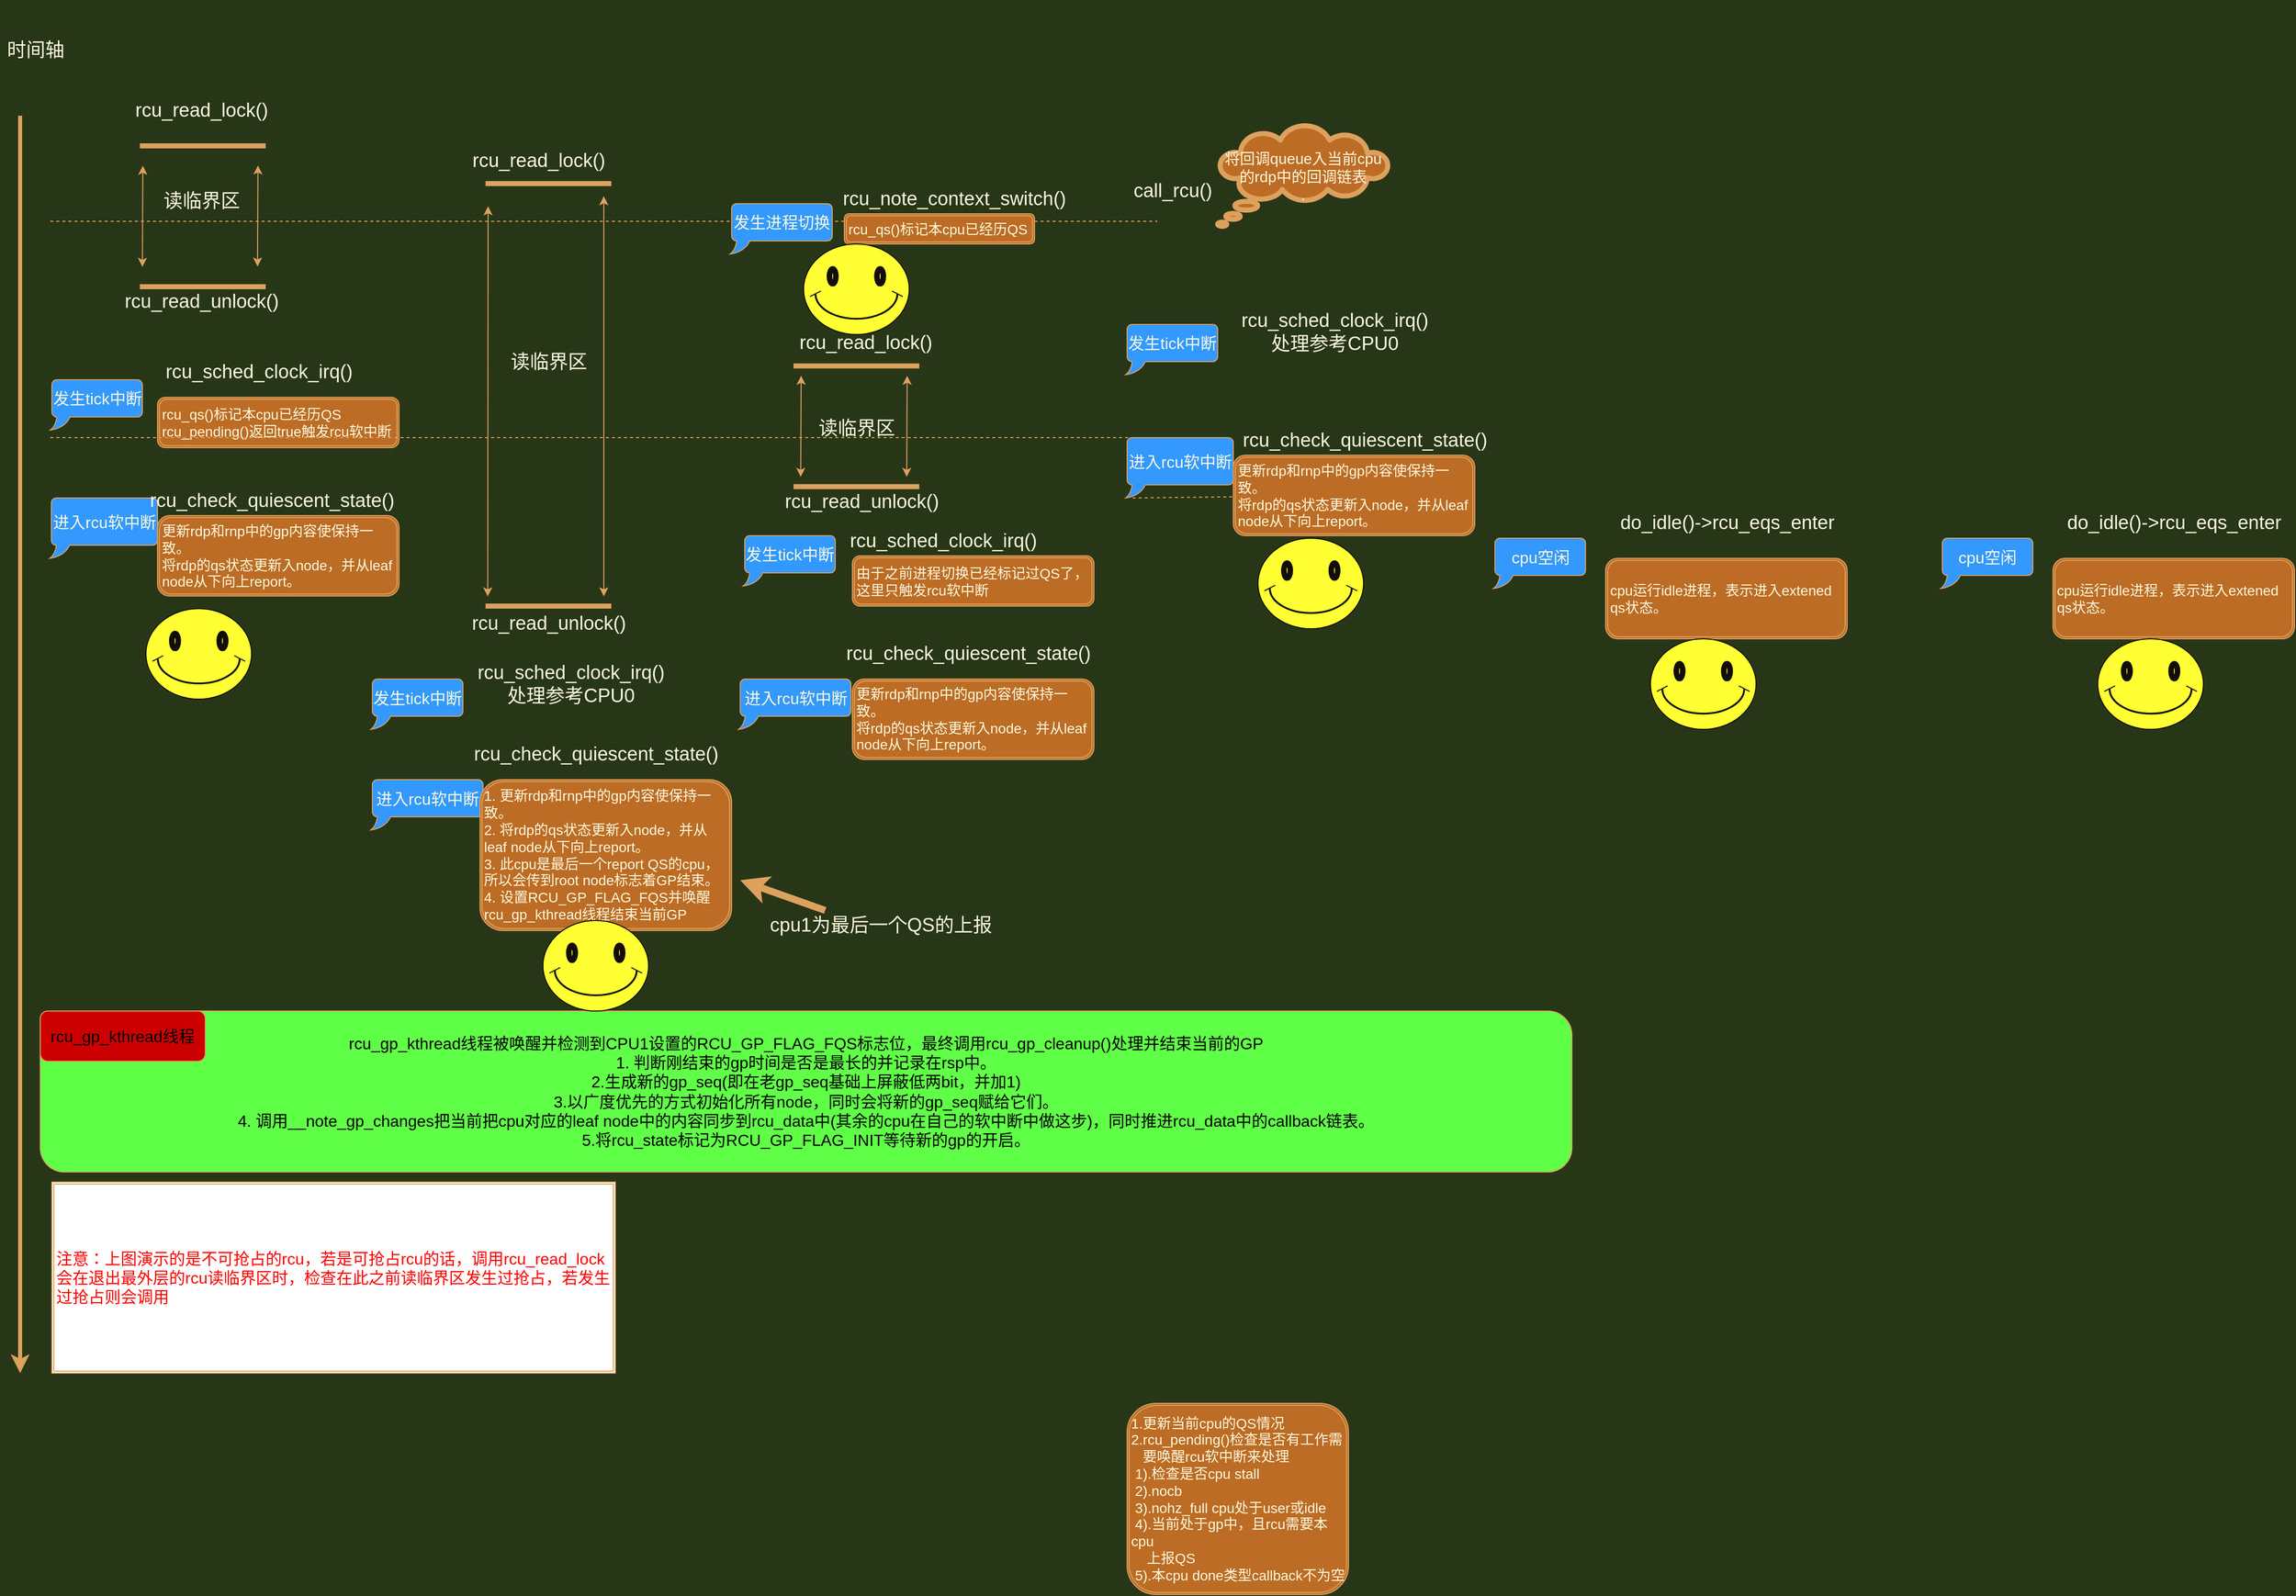 <mxfile version="14.6.6" type="github">
  <diagram id="IhDVK5kIIlVH_irtN-wy" name="Page-1">
    <mxGraphModel dx="1858" dy="1247" grid="1" gridSize="10" guides="1" tooltips="1" connect="1" arrows="1" fold="1" page="1" pageScale="1" pageWidth="850" pageHeight="1100" background="#283618" math="0" shadow="0">
      <root>
        <mxCell id="0" />
        <mxCell id="1" parent="0" />
        <mxCell id="dhijnRjkVFzv72ZYH4DM-1" value="" style="shape=partialRectangle;whiteSpace=wrap;html=1;left=0;right=0;fillColor=none;rounded=0;sketch=0;fontColor=#FEFAE0;strokeColor=#DDA15E;strokeWidth=5;" vertex="1" parent="1">
          <mxGeometry x="141.5" y="240" width="120" height="140" as="geometry" />
        </mxCell>
        <mxCell id="dhijnRjkVFzv72ZYH4DM-3" value="读临界区" style="text;html=1;resizable=0;autosize=1;align=center;verticalAlign=middle;points=[];fillColor=none;strokeColor=none;rounded=0;sketch=0;fontColor=#FEFAE0;fontSize=19;" vertex="1" parent="1">
          <mxGeometry x="155" y="280" width="90" height="30" as="geometry" />
        </mxCell>
        <mxCell id="dhijnRjkVFzv72ZYH4DM-6" value="" style="endArrow=none;dashed=1;html=1;fontSize=19;fontColor=#FEFAE0;strokeColor=#DDA15E;fillColor=#BC6C25;labelBackgroundColor=#283618;" edge="1" parent="1">
          <mxGeometry width="50" height="50" relative="1" as="geometry">
            <mxPoint x="50" y="315" as="sourcePoint" />
            <mxPoint x="1150" y="315" as="targetPoint" />
          </mxGeometry>
        </mxCell>
        <mxCell id="dhijnRjkVFzv72ZYH4DM-7" value="call_rcu()" style="text;html=1;resizable=0;autosize=1;align=center;verticalAlign=middle;points=[];fillColor=none;strokeColor=none;rounded=0;sketch=0;fontColor=#FEFAE0;fontSize=19;" vertex="1" parent="1">
          <mxGeometry x="1120" y="270" width="90" height="30" as="geometry" />
        </mxCell>
        <mxCell id="dhijnRjkVFzv72ZYH4DM-8" value="rcu_read_lock()" style="text;html=1;resizable=0;autosize=1;align=center;verticalAlign=middle;points=[];fillColor=none;strokeColor=none;rounded=0;sketch=0;fontColor=#FEFAE0;fontSize=19;" vertex="1" parent="1">
          <mxGeometry x="125" y="190" width="150" height="30" as="geometry" />
        </mxCell>
        <mxCell id="dhijnRjkVFzv72ZYH4DM-9" value="rcu_read_unlock()" style="text;html=1;resizable=0;autosize=1;align=center;verticalAlign=middle;points=[];fillColor=none;strokeColor=none;rounded=0;sketch=0;fontColor=#FEFAE0;fontSize=19;" vertex="1" parent="1">
          <mxGeometry x="115" y="380" width="170" height="30" as="geometry" />
        </mxCell>
        <mxCell id="dhijnRjkVFzv72ZYH4DM-11" value="将回调queue入当前cpu的rdp中的回调链表&lt;br style=&quot;font-size: 15px;&quot;&gt;." style="whiteSpace=wrap;html=1;shape=mxgraph.basic.cloud_callout;rounded=0;sketch=0;fontSize=15;fontColor=#FEFAE0;strokeColor=#DDA15E;strokeWidth=5;fillColor=#BC6C25;" vertex="1" parent="1">
          <mxGeometry x="1210" y="220" width="170" height="100" as="geometry" />
        </mxCell>
        <mxCell id="dhijnRjkVFzv72ZYH4DM-12" value="" style="endArrow=classic;html=1;fontSize=13;fontColor=#FEFAE0;fillColor=#BC6C25;strokeWidth=4;strokeColor=#DDA15E;labelBackgroundColor=#283618;" edge="1" parent="1">
          <mxGeometry width="50" height="50" relative="1" as="geometry">
            <mxPoint x="20" y="210" as="sourcePoint" />
            <mxPoint x="20" y="1460" as="targetPoint" />
          </mxGeometry>
        </mxCell>
        <mxCell id="dhijnRjkVFzv72ZYH4DM-13" value="时间轴" style="text;html=1;resizable=0;autosize=1;align=center;verticalAlign=middle;points=[];fillColor=none;strokeColor=none;rounded=0;sketch=0;fontColor=#FEFAE0;fontSize=19;" vertex="1" parent="1">
          <mxGeometry y="130" width="70" height="30" as="geometry" />
        </mxCell>
        <mxCell id="dhijnRjkVFzv72ZYH4DM-17" value="发生tick中断" style="whiteSpace=wrap;html=1;shape=mxgraph.basic.roundRectCallout;dx=7.8;dy=13;size=5;boundedLbl=1;rounded=0;sketch=0;fontColor=#FEFAE0;strokeColor=#DDA15E;fontSize=16;fillColor=#3399FF;" vertex="1" parent="1">
          <mxGeometry x="51.5" y="472.5" width="90" height="50" as="geometry" />
        </mxCell>
        <mxCell id="dhijnRjkVFzv72ZYH4DM-20" value="rcu_sched_clock_irq()" style="text;html=1;resizable=0;autosize=1;align=center;verticalAlign=middle;points=[];fillColor=none;strokeColor=none;rounded=0;sketch=0;fontColor=#FEFAE0;fontSize=19;" vertex="1" parent="1">
          <mxGeometry x="156.5" y="450" width="200" height="30" as="geometry" />
        </mxCell>
        <mxCell id="dhijnRjkVFzv72ZYH4DM-22" value="&lt;span style=&quot;font-size: 14px&quot;&gt;1.更新当前cpu的QS情况&lt;/span&gt;&lt;br style=&quot;font-size: 14px&quot;&gt;&lt;span style=&quot;font-size: 14px&quot;&gt;2.rcu_pending()检查是否有工作需&lt;br&gt;&amp;nbsp; &amp;nbsp;要唤醒rcu软中断来处理&lt;br&gt;&amp;nbsp;1).检查是否cpu stall&lt;br&gt;&amp;nbsp;2).nocb&lt;br&gt;&amp;nbsp;3).nohz_full cpu处于user或idle&lt;br&gt;&amp;nbsp;4).当前处于gp中，且rcu需要本cpu&lt;br&gt;&amp;nbsp; &amp;nbsp; 上报QS&lt;br&gt;&amp;nbsp;5).本cpu done类型callback不为空&lt;br&gt;&lt;/span&gt;" style="shape=ext;double=1;rounded=1;whiteSpace=wrap;html=1;sketch=0;fontColor=#FEFAE0;strokeColor=#DDA15E;fillColor=#BC6C25;align=left;" vertex="1" parent="1">
          <mxGeometry x="1120" y="1490" width="220" height="190" as="geometry" />
        </mxCell>
        <mxCell id="dhijnRjkVFzv72ZYH4DM-25" value="进入rcu软中断" style="whiteSpace=wrap;html=1;shape=mxgraph.basic.roundRectCallout;dx=7.8;dy=13;size=5;boundedLbl=1;rounded=0;sketch=0;fontColor=#FEFAE0;strokeColor=#DDA15E;fontSize=16;fillColor=#3399FF;" vertex="1" parent="1">
          <mxGeometry x="51" y="590" width="105.5" height="60" as="geometry" />
        </mxCell>
        <mxCell id="dhijnRjkVFzv72ZYH4DM-26" value="rcu_check_quiescent_state()" style="text;html=1;resizable=0;autosize=1;align=center;verticalAlign=middle;points=[];fillColor=none;strokeColor=none;rounded=0;sketch=0;fontColor=#FEFAE0;fontSize=19;" vertex="1" parent="1">
          <mxGeometry x="140" y="577.5" width="260" height="30" as="geometry" />
        </mxCell>
        <mxCell id="dhijnRjkVFzv72ZYH4DM-32" value="" style="shape=image;html=1;verticalAlign=top;verticalLabelPosition=bottom;labelBackgroundColor=#ffffff;imageAspect=0;aspect=fixed;image=https://cdn1.iconfinder.com/data/icons/technology-and-hardware-2/200/vector_66_06-128.png;rounded=0;sketch=0;fontColor=#FEFAE0;strokeColor=#DDA15E;fillColor=#BC6C25;align=left;" vertex="1" parent="1">
          <mxGeometry x="155" y="100" width="68" height="68" as="geometry" />
        </mxCell>
        <mxCell id="dhijnRjkVFzv72ZYH4DM-33" value="" style="shape=image;html=1;verticalAlign=top;verticalLabelPosition=bottom;labelBackgroundColor=#ffffff;imageAspect=0;aspect=fixed;image=https://cdn1.iconfinder.com/data/icons/technology-and-hardware-2/200/vector_66_06-128.png;rounded=0;sketch=0;fontColor=#FEFAE0;strokeColor=#DDA15E;fillColor=#BC6C25;align=left;" vertex="1" parent="1">
          <mxGeometry x="511" y="100" width="68" height="68" as="geometry" />
        </mxCell>
        <mxCell id="dhijnRjkVFzv72ZYH4DM-34" value="" style="shape=image;html=1;verticalAlign=top;verticalLabelPosition=bottom;labelBackgroundColor=#ffffff;imageAspect=0;aspect=fixed;image=https://cdn1.iconfinder.com/data/icons/technology-and-hardware-2/200/vector_66_06-128.png;rounded=0;sketch=0;fontColor=#FEFAE0;strokeColor=#DDA15E;fillColor=#BC6C25;align=left;" vertex="1" parent="1">
          <mxGeometry x="1146" y="95" width="68" height="68" as="geometry" />
        </mxCell>
        <mxCell id="dhijnRjkVFzv72ZYH4DM-36" value="" style="shape=partialRectangle;whiteSpace=wrap;html=1;left=0;right=0;fillColor=none;rounded=0;sketch=0;fontColor=#FEFAE0;strokeColor=#DDA15E;strokeWidth=5;" vertex="1" parent="1">
          <mxGeometry x="485" y="277.5" width="120" height="420" as="geometry" />
        </mxCell>
        <mxCell id="dhijnRjkVFzv72ZYH4DM-37" value="读临界区" style="text;html=1;resizable=0;autosize=1;align=center;verticalAlign=middle;points=[];fillColor=none;strokeColor=none;rounded=0;sketch=0;fontColor=#FEFAE0;fontSize=19;" vertex="1" parent="1">
          <mxGeometry x="500" y="440" width="90" height="30" as="geometry" />
        </mxCell>
        <mxCell id="dhijnRjkVFzv72ZYH4DM-38" value="rcu_read_lock()" style="text;html=1;resizable=0;autosize=1;align=center;verticalAlign=middle;points=[];fillColor=none;strokeColor=none;rounded=0;sketch=0;fontColor=#FEFAE0;fontSize=19;" vertex="1" parent="1">
          <mxGeometry x="460" y="240" width="150" height="30" as="geometry" />
        </mxCell>
        <mxCell id="dhijnRjkVFzv72ZYH4DM-39" value="rcu_read_unlock()" style="text;html=1;resizable=0;autosize=1;align=center;verticalAlign=middle;points=[];fillColor=none;strokeColor=none;rounded=0;sketch=0;fontColor=#FEFAE0;fontSize=19;" vertex="1" parent="1">
          <mxGeometry x="460" y="700" width="170" height="30" as="geometry" />
        </mxCell>
        <mxCell id="dhijnRjkVFzv72ZYH4DM-42" value="" style="endArrow=classic;startArrow=classic;html=1;fontColor=#FEFAE0;strokeColor=#DDA15E;fillColor=#BC6C25;" edge="1" parent="1">
          <mxGeometry width="50" height="50" relative="1" as="geometry">
            <mxPoint x="484.66" y="687.85" as="sourcePoint" />
            <mxPoint x="485" y="300" as="targetPoint" />
          </mxGeometry>
        </mxCell>
        <mxCell id="dhijnRjkVFzv72ZYH4DM-44" value="" style="endArrow=classic;startArrow=classic;html=1;fontColor=#FEFAE0;strokeColor=#DDA15E;fillColor=#BC6C25;" edge="1" parent="1">
          <mxGeometry width="50" height="50" relative="1" as="geometry">
            <mxPoint x="600.0" y="687.85" as="sourcePoint" />
            <mxPoint x="600" y="290" as="targetPoint" />
          </mxGeometry>
        </mxCell>
        <mxCell id="dhijnRjkVFzv72ZYH4DM-45" value="" style="endArrow=classic;startArrow=classic;html=1;fontColor=#FEFAE0;strokeColor=#DDA15E;fillColor=#BC6C25;exitX=0.174;exitY=0.018;exitDx=0;exitDy=0;exitPerimeter=0;" edge="1" parent="1">
          <mxGeometry width="50" height="50" relative="1" as="geometry">
            <mxPoint x="255.91" y="360" as="sourcePoint" />
            <mxPoint x="256.33" y="259.46" as="targetPoint" />
          </mxGeometry>
        </mxCell>
        <mxCell id="dhijnRjkVFzv72ZYH4DM-46" value="" style="endArrow=classic;startArrow=classic;html=1;fontColor=#FEFAE0;strokeColor=#DDA15E;fillColor=#BC6C25;exitX=0.174;exitY=0.018;exitDx=0;exitDy=0;exitPerimeter=0;" edge="1" parent="1">
          <mxGeometry width="50" height="50" relative="1" as="geometry">
            <mxPoint x="141.5" y="360.27" as="sourcePoint" />
            <mxPoint x="141.92" y="259.73" as="targetPoint" />
          </mxGeometry>
        </mxCell>
        <mxCell id="dhijnRjkVFzv72ZYH4DM-47" value="" style="shape=image;html=1;verticalAlign=top;verticalLabelPosition=bottom;labelBackgroundColor=#ffffff;imageAspect=0;aspect=fixed;image=https://cdn1.iconfinder.com/data/icons/technology-and-hardware-2/200/vector_66_06-128.png;rounded=0;sketch=0;fontColor=#FEFAE0;strokeColor=#DDA15E;fillColor=#BC6C25;align=left;" vertex="1" parent="1">
          <mxGeometry x="801" y="100" width="68" height="68" as="geometry" />
        </mxCell>
        <mxCell id="dhijnRjkVFzv72ZYH4DM-54" value="" style="shape=partialRectangle;whiteSpace=wrap;html=1;left=0;right=0;fillColor=none;rounded=0;sketch=0;fontColor=#FEFAE0;strokeColor=#DDA15E;strokeWidth=5;" vertex="1" parent="1">
          <mxGeometry x="791" y="458.75" width="120" height="120" as="geometry" />
        </mxCell>
        <mxCell id="dhijnRjkVFzv72ZYH4DM-55" value="读临界区" style="text;html=1;resizable=0;autosize=1;align=center;verticalAlign=middle;points=[];fillColor=none;strokeColor=none;rounded=0;sketch=0;fontColor=#FEFAE0;fontSize=19;" vertex="1" parent="1">
          <mxGeometry x="806" y="506.25" width="90" height="30" as="geometry" />
        </mxCell>
        <mxCell id="dhijnRjkVFzv72ZYH4DM-56" value="rcu_read_lock()" style="text;html=1;resizable=0;autosize=1;align=center;verticalAlign=middle;points=[];fillColor=none;strokeColor=none;rounded=0;sketch=0;fontColor=#FEFAE0;fontSize=19;" vertex="1" parent="1">
          <mxGeometry x="785" y="421.25" width="150" height="30" as="geometry" />
        </mxCell>
        <mxCell id="dhijnRjkVFzv72ZYH4DM-57" value="rcu_read_unlock()" style="text;html=1;resizable=0;autosize=1;align=center;verticalAlign=middle;points=[];fillColor=none;strokeColor=none;rounded=0;sketch=0;fontColor=#FEFAE0;fontSize=19;" vertex="1" parent="1">
          <mxGeometry x="771" y="578.75" width="170" height="30" as="geometry" />
        </mxCell>
        <mxCell id="dhijnRjkVFzv72ZYH4DM-58" value="" style="endArrow=classic;startArrow=classic;html=1;fontColor=#FEFAE0;strokeColor=#DDA15E;fillColor=#BC6C25;exitX=0.174;exitY=0.018;exitDx=0;exitDy=0;exitPerimeter=0;" edge="1" parent="1">
          <mxGeometry width="50" height="50" relative="1" as="geometry">
            <mxPoint x="901" y="569.02" as="sourcePoint" />
            <mxPoint x="901.42" y="468.48" as="targetPoint" />
          </mxGeometry>
        </mxCell>
        <mxCell id="dhijnRjkVFzv72ZYH4DM-59" value="" style="endArrow=classic;startArrow=classic;html=1;fontColor=#FEFAE0;strokeColor=#DDA15E;fillColor=#BC6C25;exitX=0.174;exitY=0.018;exitDx=0;exitDy=0;exitPerimeter=0;" edge="1" parent="1">
          <mxGeometry width="50" height="50" relative="1" as="geometry">
            <mxPoint x="795.66" y="569.02" as="sourcePoint" />
            <mxPoint x="796.08" y="468.48" as="targetPoint" />
          </mxGeometry>
        </mxCell>
        <mxCell id="dhijnRjkVFzv72ZYH4DM-62" value="&lt;span style=&quot;font-size: 14px&quot;&gt;rcu_qs()标记本cpu已经历QS&lt;br&gt;rcu_pending()返回true触发rcu软中断&lt;br&gt;&lt;/span&gt;" style="shape=ext;double=1;rounded=1;whiteSpace=wrap;html=1;sketch=0;fontColor=#FEFAE0;strokeColor=#DDA15E;fillColor=#BC6C25;align=left;" vertex="1" parent="1">
          <mxGeometry x="156.5" y="490" width="240" height="50" as="geometry" />
        </mxCell>
        <mxCell id="dhijnRjkVFzv72ZYH4DM-66" value="" style="endArrow=none;dashed=1;html=1;fontSize=19;fontColor=#FEFAE0;strokeColor=#DDA15E;fillColor=#BC6C25;labelBackgroundColor=#283618;" edge="1" parent="1">
          <mxGeometry width="50" height="50" relative="1" as="geometry">
            <mxPoint x="50" y="530" as="sourcePoint" />
            <mxPoint x="1160" y="530" as="targetPoint" />
            <Array as="points">
              <mxPoint x="240" y="530" />
            </Array>
          </mxGeometry>
        </mxCell>
        <mxCell id="dhijnRjkVFzv72ZYH4DM-68" value="&lt;font style=&quot;font-size: 14px&quot;&gt;更新rdp和rnp中的gp内容使保持一致。&lt;br&gt;将rdp的qs状态更新入node，并从leaf node从下向上report。&lt;/font&gt;" style="shape=ext;double=1;rounded=1;whiteSpace=wrap;html=1;sketch=0;fontColor=#FEFAE0;strokeColor=#DDA15E;fillColor=#BC6C25;align=left;" vertex="1" parent="1">
          <mxGeometry x="156.5" y="607.5" width="240" height="80" as="geometry" />
        </mxCell>
        <mxCell id="dhijnRjkVFzv72ZYH4DM-70" value="发生tick中断" style="whiteSpace=wrap;html=1;shape=mxgraph.basic.roundRectCallout;dx=7.8;dy=13;size=5;boundedLbl=1;rounded=0;sketch=0;fontColor=#FEFAE0;strokeColor=#DDA15E;fontSize=16;fillColor=#3399FF;" vertex="1" parent="1">
          <mxGeometry x="370" y="770" width="90" height="50" as="geometry" />
        </mxCell>
        <mxCell id="dhijnRjkVFzv72ZYH4DM-71" value="rcu_sched_clock_irq()&lt;br&gt;处理参考CPU0" style="text;html=1;resizable=0;autosize=1;align=center;verticalAlign=middle;points=[];fillColor=none;strokeColor=none;rounded=0;sketch=0;fontColor=#FEFAE0;fontSize=19;" vertex="1" parent="1">
          <mxGeometry x="467" y="750" width="200" height="50" as="geometry" />
        </mxCell>
        <mxCell id="dhijnRjkVFzv72ZYH4DM-72" value="进入rcu软中断" style="whiteSpace=wrap;html=1;shape=mxgraph.basic.roundRectCallout;dx=7.8;dy=13;size=5;boundedLbl=1;rounded=0;sketch=0;fontColor=#FEFAE0;strokeColor=#DDA15E;fontSize=16;fillColor=#3399FF;" vertex="1" parent="1">
          <mxGeometry x="370" y="870" width="110" height="50" as="geometry" />
        </mxCell>
        <mxCell id="dhijnRjkVFzv72ZYH4DM-73" value="rcu_check_quiescent_state()" style="text;html=1;resizable=0;autosize=1;align=center;verticalAlign=middle;points=[];fillColor=none;strokeColor=none;rounded=0;sketch=0;fontColor=#FEFAE0;fontSize=19;" vertex="1" parent="1">
          <mxGeometry x="462" y="830" width="260" height="30" as="geometry" />
        </mxCell>
        <mxCell id="dhijnRjkVFzv72ZYH4DM-75" value="&lt;font style=&quot;font-size: 14px&quot;&gt;1. 更新rdp和rnp中的gp内容使保持一致。&lt;br&gt;2. 将rdp的qs状态更新入node，并从leaf node从下向上report。&lt;br&gt;3. 此cpu是最后一个report QS的cpu，所以会传到root node标志着GP结束。&lt;br&gt;4. 设置RCU_GP_FLAG_FQS并唤醒rcu_gp_kthread线程结束当前GP&lt;br&gt;&lt;/font&gt;" style="shape=ext;double=1;rounded=1;whiteSpace=wrap;html=1;sketch=0;fontColor=#FEFAE0;strokeColor=#DDA15E;fillColor=#BC6C25;align=left;" vertex="1" parent="1">
          <mxGeometry x="477" y="870" width="250" height="150" as="geometry" />
        </mxCell>
        <mxCell id="dhijnRjkVFzv72ZYH4DM-77" value="发生进程切换" style="whiteSpace=wrap;html=1;shape=mxgraph.basic.roundRectCallout;dx=7.8;dy=13;size=5;boundedLbl=1;rounded=0;sketch=0;fontColor=#FEFAE0;strokeColor=#DDA15E;fontSize=16;fillColor=#3399FF;" vertex="1" parent="1">
          <mxGeometry x="727" y="297.5" width="100" height="50" as="geometry" />
        </mxCell>
        <mxCell id="dhijnRjkVFzv72ZYH4DM-78" value="rcu_note_context_switch()&lt;br&gt;" style="text;html=1;resizable=0;autosize=1;align=center;verticalAlign=middle;points=[];fillColor=none;strokeColor=none;rounded=0;sketch=0;fontColor=#FEFAE0;fontSize=19;" vertex="1" parent="1">
          <mxGeometry x="828" y="277.5" width="240" height="30" as="geometry" />
        </mxCell>
        <mxCell id="dhijnRjkVFzv72ZYH4DM-84" value="&lt;span style=&quot;font-size: 14px;&quot;&gt;rcu_qs()标记本cpu已经历QS&lt;br style=&quot;font-size: 14px;&quot;&gt;&lt;/span&gt;" style="shape=ext;double=1;rounded=1;whiteSpace=wrap;html=1;sketch=0;fontColor=#FEFAE0;strokeColor=#DDA15E;fillColor=#BC6C25;align=left;fontSize=14;" vertex="1" parent="1">
          <mxGeometry x="839" y="307.5" width="189" height="30" as="geometry" />
        </mxCell>
        <mxCell id="dhijnRjkVFzv72ZYH4DM-85" value="发生tick中断" style="whiteSpace=wrap;html=1;shape=mxgraph.basic.roundRectCallout;dx=7.8;dy=13;size=5;boundedLbl=1;rounded=0;sketch=0;fontColor=#FEFAE0;strokeColor=#DDA15E;fontSize=16;fillColor=#3399FF;" vertex="1" parent="1">
          <mxGeometry x="740" y="627.5" width="90" height="50" as="geometry" />
        </mxCell>
        <mxCell id="dhijnRjkVFzv72ZYH4DM-86" value="rcu_sched_clock_irq()" style="text;html=1;resizable=0;autosize=1;align=center;verticalAlign=middle;points=[];fillColor=none;strokeColor=none;rounded=0;sketch=0;fontColor=#FEFAE0;fontSize=19;" vertex="1" parent="1">
          <mxGeometry x="837" y="617.5" width="200" height="30" as="geometry" />
        </mxCell>
        <mxCell id="dhijnRjkVFzv72ZYH4DM-87" value="进入rcu软中断" style="whiteSpace=wrap;html=1;shape=mxgraph.basic.roundRectCallout;dx=7.8;dy=13;size=5;boundedLbl=1;rounded=0;sketch=0;fontColor=#FEFAE0;strokeColor=#DDA15E;fontSize=16;fillColor=#3399FF;" vertex="1" parent="1">
          <mxGeometry x="735.5" y="770" width="110" height="50" as="geometry" />
        </mxCell>
        <mxCell id="dhijnRjkVFzv72ZYH4DM-88" value="rcu_check_quiescent_state()" style="text;html=1;resizable=0;autosize=1;align=center;verticalAlign=middle;points=[];fillColor=none;strokeColor=none;rounded=0;sketch=0;fontColor=#FEFAE0;fontSize=19;" vertex="1" parent="1">
          <mxGeometry x="832" y="730" width="260" height="30" as="geometry" />
        </mxCell>
        <mxCell id="dhijnRjkVFzv72ZYH4DM-90" value="&lt;span style=&quot;font-size: 14px&quot;&gt;由于之前进程切换已经标记过QS了，这里只触发rcu软中断&lt;br&gt;&lt;/span&gt;" style="shape=ext;double=1;rounded=1;whiteSpace=wrap;html=1;sketch=0;fontColor=#FEFAE0;strokeColor=#DDA15E;fillColor=#BC6C25;align=left;" vertex="1" parent="1">
          <mxGeometry x="847" y="647.5" width="240" height="50" as="geometry" />
        </mxCell>
        <mxCell id="dhijnRjkVFzv72ZYH4DM-91" value="&lt;font style=&quot;font-size: 14px&quot;&gt;更新rdp和rnp中的gp内容使保持一致。&lt;br&gt;将rdp的qs状态更新入node，并从leaf node从下向上report。&lt;/font&gt;" style="shape=ext;double=1;rounded=1;whiteSpace=wrap;html=1;sketch=0;fontColor=#FEFAE0;strokeColor=#DDA15E;fillColor=#BC6C25;align=left;" vertex="1" parent="1">
          <mxGeometry x="847" y="770" width="240" height="80" as="geometry" />
        </mxCell>
        <mxCell id="dhijnRjkVFzv72ZYH4DM-95" value="&lt;font color=&quot;#000000&quot;&gt;rcu_gp_kthread线程被唤醒并检测到CPU1设置的RCU_GP_FLAG_FQS标志位，最终调用rcu_gp_cleanup()处理并结束当前的GP&lt;br&gt;1. 判断刚结束的gp时间是否是最长的并记录在rsp中。&lt;br&gt;&lt;div&gt;&lt;span&gt;2.生成新的gp_seq(即在老gp_seq基础上屏蔽低两bit，并加1)&lt;/span&gt;&lt;/div&gt;&lt;div&gt;&lt;span&gt;3.以广度优先的方式初始化所有node，同时会将新的gp_seq赋给它们。&lt;/span&gt;&lt;/div&gt;&lt;div&gt;&lt;span&gt;4. 调用__note_gp_changes把当前把cpu对应的leaf node中的内容同步到rcu_data中(其余的cpu在自己的软中断中做这步)，同时推进rcu_data中的callback链表。&lt;/span&gt;&lt;/div&gt;&lt;div&gt;&lt;span&gt;5.将rcu_state标记为RCU_GP_FLAG_INIT等待新的gp的开启。&lt;/span&gt;&lt;/div&gt;&lt;/font&gt;" style="rounded=1;whiteSpace=wrap;html=1;sketch=0;fontSize=16;strokeColor=#DDA15E;align=center;fillColor=#60FF47;fontColor=#33FFFF;" vertex="1" parent="1">
          <mxGeometry x="40" y="1100" width="1522" height="160" as="geometry" />
        </mxCell>
        <mxCell id="dhijnRjkVFzv72ZYH4DM-96" value="&lt;font color=&quot;#000000&quot;&gt;rcu_gp_kthread线程&lt;/font&gt;" style="rounded=1;whiteSpace=wrap;html=1;sketch=0;fontSize=16;strokeColor=#DDA15E;align=center;fontColor=#FF0000;fillColor=#CC0000;" vertex="1" parent="1">
          <mxGeometry x="40" y="1100" width="164" height="50" as="geometry" />
        </mxCell>
        <mxCell id="dhijnRjkVFzv72ZYH4DM-99" value="发生tick中断" style="whiteSpace=wrap;html=1;shape=mxgraph.basic.roundRectCallout;dx=7.8;dy=13;size=5;boundedLbl=1;rounded=0;sketch=0;fontColor=#FEFAE0;strokeColor=#DDA15E;fontSize=16;fillColor=#3399FF;" vertex="1" parent="1">
          <mxGeometry x="1120" y="417.5" width="90" height="50" as="geometry" />
        </mxCell>
        <mxCell id="dhijnRjkVFzv72ZYH4DM-102" value="进入rcu软中断" style="whiteSpace=wrap;html=1;shape=mxgraph.basic.roundRectCallout;dx=7.8;dy=13;size=5;boundedLbl=1;rounded=0;sketch=0;fontColor=#FEFAE0;strokeColor=#DDA15E;fontSize=16;fillColor=#3399FF;" vertex="1" parent="1">
          <mxGeometry x="1120" y="530" width="105.5" height="60" as="geometry" />
        </mxCell>
        <mxCell id="dhijnRjkVFzv72ZYH4DM-103" value="rcu_check_quiescent_state()" style="text;html=1;resizable=0;autosize=1;align=center;verticalAlign=middle;points=[];fillColor=none;strokeColor=none;rounded=0;sketch=0;fontColor=#FEFAE0;fontSize=19;" vertex="1" parent="1">
          <mxGeometry x="1225.5" y="517.5" width="260" height="30" as="geometry" />
        </mxCell>
        <mxCell id="dhijnRjkVFzv72ZYH4DM-104" value="&lt;font style=&quot;font-size: 14px&quot;&gt;更新rdp和rnp中的gp内容使保持一致。&lt;br&gt;将rdp的qs状态更新入node，并从leaf node从下向上report。&lt;/font&gt;" style="shape=ext;double=1;rounded=1;whiteSpace=wrap;html=1;sketch=0;fontColor=#FEFAE0;strokeColor=#DDA15E;fillColor=#BC6C25;align=left;" vertex="1" parent="1">
          <mxGeometry x="1225.5" y="547.5" width="240" height="80" as="geometry" />
        </mxCell>
        <mxCell id="dhijnRjkVFzv72ZYH4DM-105" value="" style="endArrow=none;dashed=1;html=1;fontSize=19;fontColor=#FEFAE0;strokeColor=#DDA15E;fillColor=#BC6C25;labelBackgroundColor=#283618;" edge="1" parent="1" target="dhijnRjkVFzv72ZYH4DM-104">
          <mxGeometry width="50" height="50" relative="1" as="geometry">
            <mxPoint x="1125.5" y="590" as="sourcePoint" />
            <mxPoint x="2215.5" y="590" as="targetPoint" />
          </mxGeometry>
        </mxCell>
        <mxCell id="dhijnRjkVFzv72ZYH4DM-106" value="注意：上图演示的是不可抢占的rcu，若是可抢占rcu的话，调用rcu_read_lock会在退出最外层的rcu读临界区时，检查在此之前读临界区发生过抢占，若发生过抢占则会调用" style="shape=ext;double=1;rounded=0;whiteSpace=wrap;html=1;sketch=0;fontSize=16;fontColor=#FF0000;strokeColor=#DDA15E;align=left;fillColor=#FFFFFF;" vertex="1" parent="1">
          <mxGeometry x="51.5" y="1270" width="560" height="190" as="geometry" />
        </mxCell>
        <mxCell id="dhijnRjkVFzv72ZYH4DM-107" value="rcu_sched_clock_irq()&lt;br&gt;处理参考CPU0" style="text;html=1;resizable=0;autosize=1;align=center;verticalAlign=middle;points=[];fillColor=none;strokeColor=none;rounded=0;sketch=0;fontColor=#FEFAE0;fontSize=19;" vertex="1" parent="1">
          <mxGeometry x="1225.5" y="400" width="200" height="50" as="geometry" />
        </mxCell>
        <mxCell id="dhijnRjkVFzv72ZYH4DM-108" value="" style="endArrow=classic;html=1;fontSize=16;fontColor=#FF0000;strokeColor=#DDA15E;fillColor=#BC6C25;strokeWidth=7;" edge="1" parent="1">
          <mxGeometry width="50" height="50" relative="1" as="geometry">
            <mxPoint x="820" y="1000" as="sourcePoint" />
            <mxPoint x="735.5" y="970" as="targetPoint" />
          </mxGeometry>
        </mxCell>
        <mxCell id="dhijnRjkVFzv72ZYH4DM-109" value="cpu1为最后一个QS的上报" style="text;html=1;resizable=0;autosize=1;align=center;verticalAlign=middle;points=[];fillColor=none;strokeColor=none;rounded=0;sketch=0;fontColor=#FEFAE0;fontSize=19;" vertex="1" parent="1">
          <mxGeometry x="760" y="1000" width="230" height="30" as="geometry" />
        </mxCell>
        <mxCell id="dhijnRjkVFzv72ZYH4DM-111" value="" style="shape=image;html=1;verticalAlign=top;verticalLabelPosition=bottom;labelBackgroundColor=#ffffff;imageAspect=0;aspect=fixed;image=https://cdn1.iconfinder.com/data/icons/technology-and-hardware-2/200/vector_66_06-128.png;rounded=0;sketch=0;fontColor=#FEFAE0;strokeColor=#DDA15E;fillColor=#BC6C25;align=left;" vertex="1" parent="1">
          <mxGeometry x="1610" y="100" width="68" height="68" as="geometry" />
        </mxCell>
        <mxCell id="dhijnRjkVFzv72ZYH4DM-112" value="do_idle()-&amp;gt;rcu_eqs_enter" style="text;html=1;resizable=0;autosize=1;align=center;verticalAlign=middle;points=[];fillColor=none;strokeColor=none;rounded=0;sketch=0;fontColor=#FEFAE0;fontSize=19;" vertex="1" parent="1">
          <mxGeometry x="1600.5" y="600" width="230" height="30" as="geometry" />
        </mxCell>
        <mxCell id="dhijnRjkVFzv72ZYH4DM-114" value="cpu空闲" style="whiteSpace=wrap;html=1;shape=mxgraph.basic.roundRectCallout;dx=7.8;dy=13;size=5;boundedLbl=1;rounded=0;sketch=0;fontColor=#FEFAE0;strokeColor=#DDA15E;fontSize=16;fillColor=#3399FF;" vertex="1" parent="1">
          <mxGeometry x="1485.5" y="630" width="90" height="50" as="geometry" />
        </mxCell>
        <mxCell id="dhijnRjkVFzv72ZYH4DM-116" value="&lt;span style=&quot;font-size: 14px&quot;&gt;cpu运行idle进程，表示进入extened qs状态。&lt;/span&gt;" style="shape=ext;double=1;rounded=1;whiteSpace=wrap;html=1;sketch=0;fontColor=#FEFAE0;strokeColor=#DDA15E;fillColor=#BC6C25;align=left;" vertex="1" parent="1">
          <mxGeometry x="1595.5" y="650" width="240" height="80" as="geometry" />
        </mxCell>
        <mxCell id="dhijnRjkVFzv72ZYH4DM-117" value="" style="verticalLabelPosition=bottom;verticalAlign=top;html=1;shape=mxgraph.basic.smiley;rounded=0;sketch=0;fontSize=19;fontColor=#FF0000;align=center;fillColor=#FFFF33;strokeColor=#120D08;" vertex="1" parent="1">
          <mxGeometry x="145" y="700" width="105" height="90" as="geometry" />
        </mxCell>
        <mxCell id="dhijnRjkVFzv72ZYH4DM-118" value="" style="verticalLabelPosition=bottom;verticalAlign=top;html=1;shape=mxgraph.basic.smiley;rounded=0;sketch=0;fontSize=19;fontColor=#FF0000;align=center;fillColor=#FFFF33;strokeColor=#120D08;" vertex="1" parent="1">
          <mxGeometry x="1250" y="630" width="105" height="90" as="geometry" />
        </mxCell>
        <mxCell id="dhijnRjkVFzv72ZYH4DM-119" value="" style="verticalLabelPosition=bottom;verticalAlign=top;html=1;shape=mxgraph.basic.smiley;rounded=0;sketch=0;fontSize=19;fontColor=#FF0000;align=center;fillColor=#FFFF33;strokeColor=#120D08;" vertex="1" parent="1">
          <mxGeometry x="798.5" y="337.5" width="105" height="90" as="geometry" />
        </mxCell>
        <mxCell id="dhijnRjkVFzv72ZYH4DM-120" value="" style="verticalLabelPosition=bottom;verticalAlign=top;html=1;shape=mxgraph.basic.smiley;rounded=0;sketch=0;fontSize=19;fontColor=#FF0000;align=center;fillColor=#FFFF33;strokeColor=#120D08;" vertex="1" parent="1">
          <mxGeometry x="1640" y="730" width="105" height="90" as="geometry" />
        </mxCell>
        <mxCell id="dhijnRjkVFzv72ZYH4DM-121" value="" style="verticalLabelPosition=bottom;verticalAlign=top;html=1;shape=mxgraph.basic.smiley;rounded=0;sketch=0;fontSize=19;fontColor=#FF0000;align=center;fillColor=#FFFF33;strokeColor=#120D08;" vertex="1" parent="1">
          <mxGeometry x="539.5" y="1010" width="105" height="90" as="geometry" />
        </mxCell>
        <mxCell id="dhijnRjkVFzv72ZYH4DM-122" value="" style="shape=image;html=1;verticalAlign=top;verticalLabelPosition=bottom;labelBackgroundColor=#ffffff;imageAspect=0;aspect=fixed;image=https://cdn1.iconfinder.com/data/icons/technology-and-hardware-2/200/vector_66_06-128.png;rounded=0;sketch=0;fontColor=#FEFAE0;strokeColor=#DDA15E;fillColor=#BC6C25;align=left;" vertex="1" parent="1">
          <mxGeometry x="2054.5" y="100" width="68" height="68" as="geometry" />
        </mxCell>
        <mxCell id="dhijnRjkVFzv72ZYH4DM-123" value="do_idle()-&amp;gt;rcu_eqs_enter" style="text;html=1;resizable=0;autosize=1;align=center;verticalAlign=middle;points=[];fillColor=none;strokeColor=none;rounded=0;sketch=0;fontColor=#FEFAE0;fontSize=19;" vertex="1" parent="1">
          <mxGeometry x="2045" y="600" width="230" height="30" as="geometry" />
        </mxCell>
        <mxCell id="dhijnRjkVFzv72ZYH4DM-124" value="cpu空闲" style="whiteSpace=wrap;html=1;shape=mxgraph.basic.roundRectCallout;dx=7.8;dy=13;size=5;boundedLbl=1;rounded=0;sketch=0;fontColor=#FEFAE0;strokeColor=#DDA15E;fontSize=16;fillColor=#3399FF;" vertex="1" parent="1">
          <mxGeometry x="1930" y="630" width="90" height="50" as="geometry" />
        </mxCell>
        <mxCell id="dhijnRjkVFzv72ZYH4DM-125" value="&lt;span style=&quot;font-size: 14px&quot;&gt;cpu运行idle进程，表示进入extened qs状态。&lt;/span&gt;" style="shape=ext;double=1;rounded=1;whiteSpace=wrap;html=1;sketch=0;fontColor=#FEFAE0;strokeColor=#DDA15E;fillColor=#BC6C25;align=left;" vertex="1" parent="1">
          <mxGeometry x="2040" y="650" width="240" height="80" as="geometry" />
        </mxCell>
        <mxCell id="dhijnRjkVFzv72ZYH4DM-126" value="" style="verticalLabelPosition=bottom;verticalAlign=top;html=1;shape=mxgraph.basic.smiley;rounded=0;sketch=0;fontSize=19;fontColor=#FF0000;align=center;fillColor=#FFFF33;strokeColor=#120D08;" vertex="1" parent="1">
          <mxGeometry x="2084.5" y="730" width="105" height="90" as="geometry" />
        </mxCell>
      </root>
    </mxGraphModel>
  </diagram>
</mxfile>
